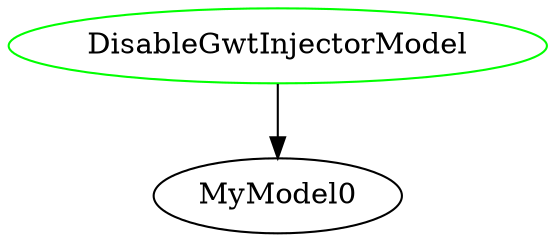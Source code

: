 digraph "DisableGwtInjectorModel" {
  overlap = false
  splines = true
  injector [label="DisableGwtInjectorModel",color=green];
  node1 [label="MyModel0"];
  injector -> node1 [];
}
